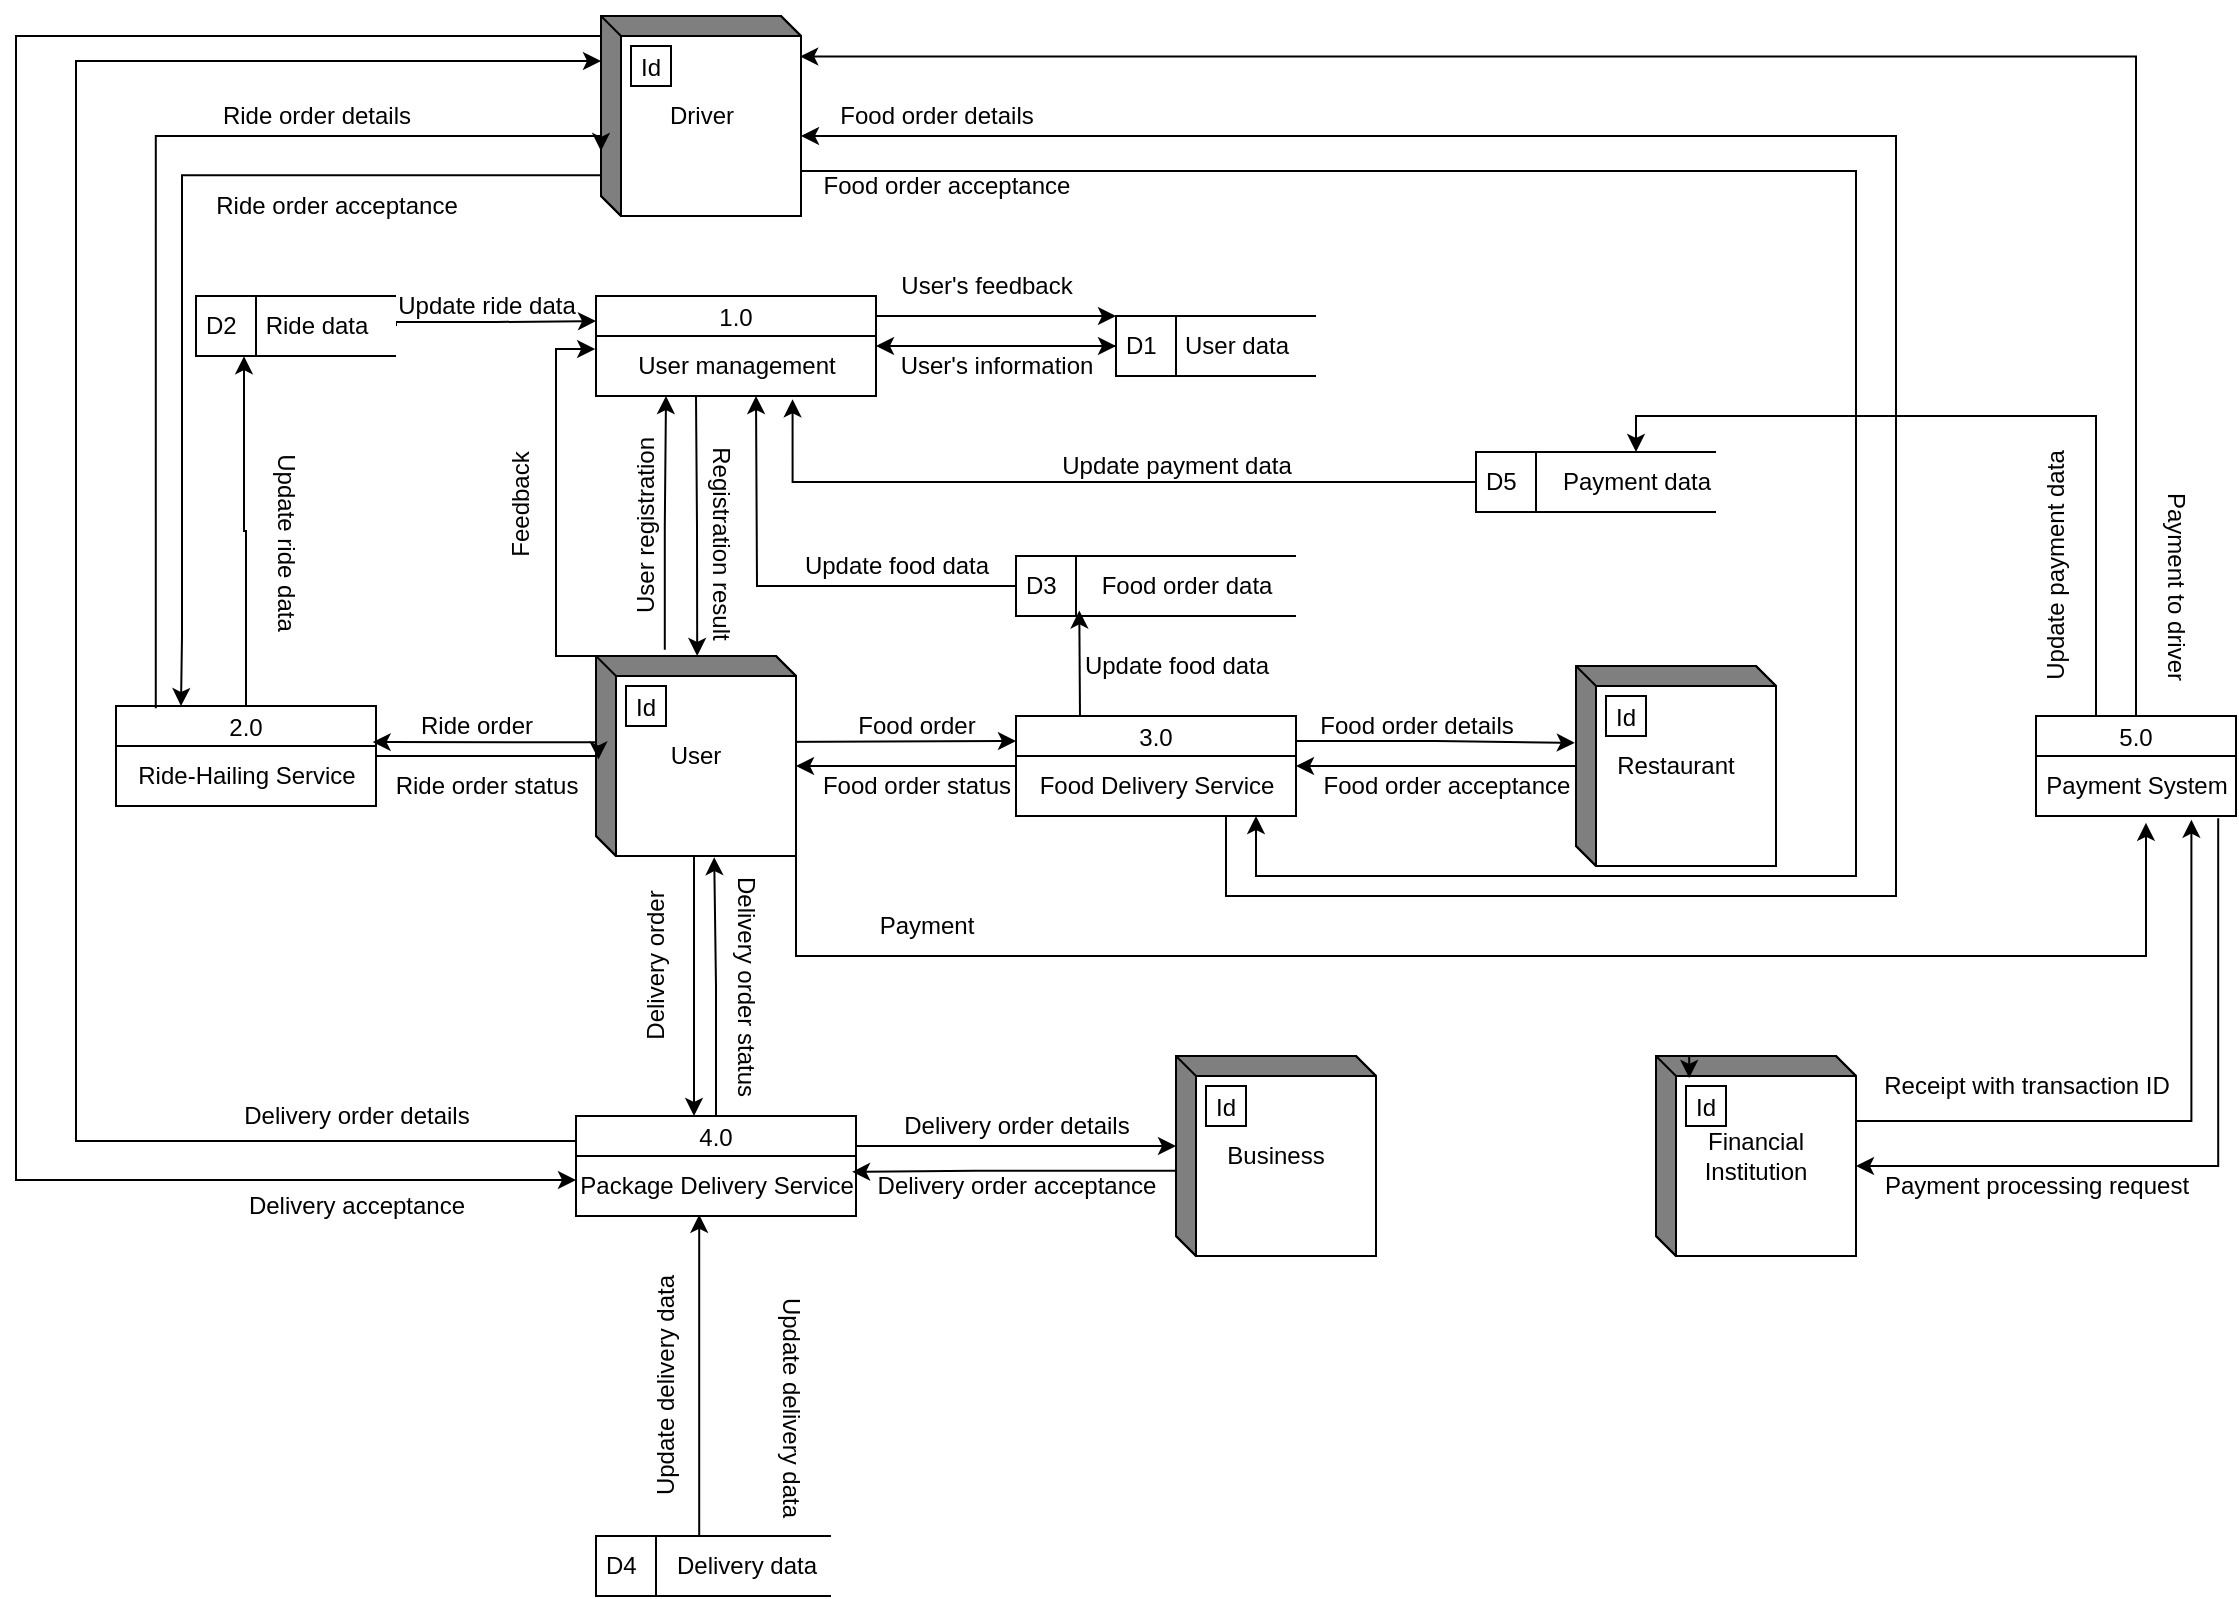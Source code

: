 <mxfile version="24.6.4" type="github">
  <diagram name="第 1 页" id="MHnpthAXy_TI3WhBnuRC">
    <mxGraphModel dx="2279" dy="2020" grid="1" gridSize="10" guides="1" tooltips="1" connect="1" arrows="1" fold="1" page="1" pageScale="1" pageWidth="850" pageHeight="1100" math="0" shadow="0">
      <root>
        <mxCell id="0" />
        <mxCell id="1" parent="0" />
        <mxCell id="ZPhuPFuWfSwlEHbUPXpi-8" value="3.0" style="swimlane;fontStyle=0;childLayout=stackLayout;horizontal=1;startSize=20;fillColor=#ffffff;horizontalStack=0;resizeParent=1;resizeParentMax=0;resizeLast=0;collapsible=0;marginBottom=0;swimlaneFillColor=#ffffff;" vertex="1" parent="1">
          <mxGeometry x="460" y="350" width="140" height="50" as="geometry" />
        </mxCell>
        <mxCell id="ZPhuPFuWfSwlEHbUPXpi-21" value="Food Delivery Service" style="text;html=1;align=center;verticalAlign=middle;resizable=0;points=[];autosize=1;strokeColor=none;fillColor=none;" vertex="1" parent="ZPhuPFuWfSwlEHbUPXpi-8">
          <mxGeometry y="20" width="140" height="30" as="geometry" />
        </mxCell>
        <mxCell id="ZPhuPFuWfSwlEHbUPXpi-14" style="edgeStyle=orthogonalEdgeStyle;rounded=0;orthogonalLoop=1;jettySize=auto;html=1;exitX=1.005;exitY=0.43;exitDx=0;exitDy=0;exitPerimeter=0;entryX=0;entryY=0.25;entryDx=0;entryDy=0;" edge="1" parent="1" source="ZPhuPFuWfSwlEHbUPXpi-10" target="ZPhuPFuWfSwlEHbUPXpi-8">
          <mxGeometry relative="1" as="geometry">
            <Array as="points">
              <mxPoint x="332" y="363" />
            </Array>
          </mxGeometry>
        </mxCell>
        <mxCell id="ZPhuPFuWfSwlEHbUPXpi-10" value="User" style="html=1;dashed=0;whiteSpace=wrap;shape=mxgraph.dfd.externalEntity" vertex="1" parent="1">
          <mxGeometry x="250" y="320" width="100" height="100" as="geometry" />
        </mxCell>
        <mxCell id="ZPhuPFuWfSwlEHbUPXpi-11" value="Id" style="autosize=1;part=1;resizable=0;strokeColor=inherit;fillColor=inherit;gradientColor=inherit;" vertex="1" parent="ZPhuPFuWfSwlEHbUPXpi-10">
          <mxGeometry width="20" height="20" relative="1" as="geometry">
            <mxPoint x="15" y="15" as="offset" />
          </mxGeometry>
        </mxCell>
        <mxCell id="ZPhuPFuWfSwlEHbUPXpi-15" value="Food order" style="text;html=1;align=center;verticalAlign=middle;resizable=0;points=[];autosize=1;strokeColor=none;fillColor=none;" vertex="1" parent="1">
          <mxGeometry x="370" y="340" width="80" height="30" as="geometry" />
        </mxCell>
        <mxCell id="ZPhuPFuWfSwlEHbUPXpi-16" style="edgeStyle=orthogonalEdgeStyle;rounded=0;orthogonalLoop=1;jettySize=auto;html=1;exitX=0;exitY=0.5;exitDx=0;exitDy=0;entryX=0;entryY=0;entryDx=100;entryDy=55;entryPerimeter=0;" edge="1" parent="1" source="ZPhuPFuWfSwlEHbUPXpi-8" target="ZPhuPFuWfSwlEHbUPXpi-10">
          <mxGeometry relative="1" as="geometry" />
        </mxCell>
        <mxCell id="ZPhuPFuWfSwlEHbUPXpi-20" value="Food order status" style="text;html=1;align=center;verticalAlign=middle;resizable=0;points=[];autosize=1;strokeColor=none;fillColor=none;" vertex="1" parent="1">
          <mxGeometry x="350" y="370" width="120" height="30" as="geometry" />
        </mxCell>
        <mxCell id="ZPhuPFuWfSwlEHbUPXpi-23" value="2.0" style="swimlane;fontStyle=0;childLayout=stackLayout;horizontal=1;startSize=20;fillColor=#ffffff;horizontalStack=0;resizeParent=1;resizeParentMax=0;resizeLast=0;collapsible=0;marginBottom=0;swimlaneFillColor=#ffffff;" vertex="1" parent="1">
          <mxGeometry x="10" y="345" width="130" height="50" as="geometry" />
        </mxCell>
        <mxCell id="ZPhuPFuWfSwlEHbUPXpi-24" value="Ride-Hailing Service" style="text;html=1;align=center;verticalAlign=middle;resizable=0;points=[];autosize=1;strokeColor=none;fillColor=none;" vertex="1" parent="ZPhuPFuWfSwlEHbUPXpi-23">
          <mxGeometry y="20" width="130" height="30" as="geometry" />
        </mxCell>
        <mxCell id="ZPhuPFuWfSwlEHbUPXpi-26" style="edgeStyle=orthogonalEdgeStyle;rounded=0;orthogonalLoop=1;jettySize=auto;html=1;exitX=0;exitY=0;exitDx=0;exitDy=45;exitPerimeter=0;entryX=0.987;entryY=-0.065;entryDx=0;entryDy=0;entryPerimeter=0;" edge="1" parent="1" source="ZPhuPFuWfSwlEHbUPXpi-10" target="ZPhuPFuWfSwlEHbUPXpi-24">
          <mxGeometry relative="1" as="geometry">
            <Array as="points">
              <mxPoint x="250" y="363" />
            </Array>
          </mxGeometry>
        </mxCell>
        <mxCell id="ZPhuPFuWfSwlEHbUPXpi-27" value="Ride order" style="text;html=1;align=center;verticalAlign=middle;resizable=0;points=[];autosize=1;strokeColor=none;fillColor=none;" vertex="1" parent="1">
          <mxGeometry x="150" y="340" width="80" height="30" as="geometry" />
        </mxCell>
        <mxCell id="ZPhuPFuWfSwlEHbUPXpi-29" style="edgeStyle=orthogonalEdgeStyle;rounded=0;orthogonalLoop=1;jettySize=auto;html=1;exitX=1;exitY=0.5;exitDx=0;exitDy=0;entryX=0.012;entryY=0.517;entryDx=0;entryDy=0;entryPerimeter=0;" edge="1" parent="1" source="ZPhuPFuWfSwlEHbUPXpi-23" target="ZPhuPFuWfSwlEHbUPXpi-10">
          <mxGeometry relative="1" as="geometry">
            <Array as="points">
              <mxPoint x="251" y="370" />
            </Array>
          </mxGeometry>
        </mxCell>
        <mxCell id="ZPhuPFuWfSwlEHbUPXpi-30" value="Ride order status" style="text;html=1;align=center;verticalAlign=middle;resizable=0;points=[];autosize=1;strokeColor=none;fillColor=none;" vertex="1" parent="1">
          <mxGeometry x="140" y="370" width="110" height="30" as="geometry" />
        </mxCell>
        <mxCell id="ZPhuPFuWfSwlEHbUPXpi-31" value="4.0" style="swimlane;fontStyle=0;childLayout=stackLayout;horizontal=1;startSize=20;fillColor=#ffffff;horizontalStack=0;resizeParent=1;resizeParentMax=0;resizeLast=0;collapsible=0;marginBottom=0;swimlaneFillColor=#ffffff;" vertex="1" parent="1">
          <mxGeometry x="240" y="550" width="140" height="50" as="geometry" />
        </mxCell>
        <mxCell id="ZPhuPFuWfSwlEHbUPXpi-34" value="Package Delivery Service" style="text;html=1;align=center;verticalAlign=middle;resizable=0;points=[];autosize=1;strokeColor=none;fillColor=none;" vertex="1" parent="ZPhuPFuWfSwlEHbUPXpi-31">
          <mxGeometry y="20" width="140" height="30" as="geometry" />
        </mxCell>
        <mxCell id="ZPhuPFuWfSwlEHbUPXpi-33" style="edgeStyle=orthogonalEdgeStyle;rounded=0;orthogonalLoop=1;jettySize=auto;html=1;exitX=0;exitY=0;exitDx=32.5;exitDy=100;exitPerimeter=0;" edge="1" parent="1" target="ZPhuPFuWfSwlEHbUPXpi-31">
          <mxGeometry relative="1" as="geometry">
            <mxPoint x="301.25" y="420" as="sourcePoint" />
            <mxPoint x="299" y="550" as="targetPoint" />
            <Array as="points">
              <mxPoint x="299" y="420" />
            </Array>
          </mxGeometry>
        </mxCell>
        <mxCell id="ZPhuPFuWfSwlEHbUPXpi-35" value="Delivery order" style="text;html=1;align=center;verticalAlign=middle;resizable=0;points=[];autosize=1;strokeColor=none;fillColor=none;rotation=270;" vertex="1" parent="1">
          <mxGeometry x="230" y="460" width="100" height="30" as="geometry" />
        </mxCell>
        <mxCell id="ZPhuPFuWfSwlEHbUPXpi-36" style="edgeStyle=orthogonalEdgeStyle;rounded=0;orthogonalLoop=1;jettySize=auto;html=1;exitX=0.5;exitY=0;exitDx=0;exitDy=0;entryX=0.591;entryY=1.006;entryDx=0;entryDy=0;entryPerimeter=0;" edge="1" parent="1" source="ZPhuPFuWfSwlEHbUPXpi-31" target="ZPhuPFuWfSwlEHbUPXpi-10">
          <mxGeometry relative="1" as="geometry" />
        </mxCell>
        <mxCell id="ZPhuPFuWfSwlEHbUPXpi-37" value="Delivery order status" style="text;html=1;align=center;verticalAlign=middle;resizable=0;points=[];autosize=1;strokeColor=none;fillColor=none;rotation=90;" vertex="1" parent="1">
          <mxGeometry x="260" y="470" width="130" height="30" as="geometry" />
        </mxCell>
        <mxCell id="ZPhuPFuWfSwlEHbUPXpi-38" value="Restaurant" style="html=1;dashed=0;whiteSpace=wrap;shape=mxgraph.dfd.externalEntity" vertex="1" parent="1">
          <mxGeometry x="740" y="325" width="100" height="100" as="geometry" />
        </mxCell>
        <mxCell id="ZPhuPFuWfSwlEHbUPXpi-39" value="Id" style="autosize=1;part=1;resizable=0;strokeColor=inherit;fillColor=inherit;gradientColor=inherit;" vertex="1" parent="ZPhuPFuWfSwlEHbUPXpi-38">
          <mxGeometry width="20" height="20" relative="1" as="geometry">
            <mxPoint x="15" y="15" as="offset" />
          </mxGeometry>
        </mxCell>
        <mxCell id="ZPhuPFuWfSwlEHbUPXpi-40" style="edgeStyle=orthogonalEdgeStyle;rounded=0;orthogonalLoop=1;jettySize=auto;html=1;exitX=1;exitY=0.25;exitDx=0;exitDy=0;entryX=-0.006;entryY=0.384;entryDx=0;entryDy=0;entryPerimeter=0;" edge="1" parent="1" source="ZPhuPFuWfSwlEHbUPXpi-8" target="ZPhuPFuWfSwlEHbUPXpi-38">
          <mxGeometry relative="1" as="geometry" />
        </mxCell>
        <mxCell id="ZPhuPFuWfSwlEHbUPXpi-41" style="edgeStyle=orthogonalEdgeStyle;rounded=0;orthogonalLoop=1;jettySize=auto;html=1;exitX=0;exitY=0;exitDx=0;exitDy=45;exitPerimeter=0;" edge="1" parent="1" source="ZPhuPFuWfSwlEHbUPXpi-38">
          <mxGeometry relative="1" as="geometry">
            <mxPoint x="600" y="375" as="targetPoint" />
            <Array as="points">
              <mxPoint x="710" y="375" />
              <mxPoint x="600" y="375" />
            </Array>
          </mxGeometry>
        </mxCell>
        <mxCell id="ZPhuPFuWfSwlEHbUPXpi-42" value="Food order details" style="text;html=1;align=center;verticalAlign=middle;resizable=0;points=[];autosize=1;strokeColor=none;fillColor=none;" vertex="1" parent="1">
          <mxGeometry x="600" y="340" width="120" height="30" as="geometry" />
        </mxCell>
        <mxCell id="ZPhuPFuWfSwlEHbUPXpi-43" value="Food order acceptance" style="text;html=1;align=center;verticalAlign=middle;resizable=0;points=[];autosize=1;strokeColor=none;fillColor=none;" vertex="1" parent="1">
          <mxGeometry x="600" y="370" width="150" height="30" as="geometry" />
        </mxCell>
        <mxCell id="ZPhuPFuWfSwlEHbUPXpi-48" style="edgeStyle=orthogonalEdgeStyle;rounded=0;orthogonalLoop=1;jettySize=auto;html=1;exitX=0.029;exitY=0.796;exitDx=0;exitDy=0;exitPerimeter=0;entryX=0.25;entryY=0;entryDx=0;entryDy=0;" edge="1" parent="1" source="ZPhuPFuWfSwlEHbUPXpi-44" target="ZPhuPFuWfSwlEHbUPXpi-23">
          <mxGeometry relative="1" as="geometry">
            <mxPoint x="120" y="340" as="targetPoint" />
            <Array as="points">
              <mxPoint x="43" y="80" />
              <mxPoint x="43" y="310" />
            </Array>
          </mxGeometry>
        </mxCell>
        <mxCell id="ZPhuPFuWfSwlEHbUPXpi-118" style="edgeStyle=orthogonalEdgeStyle;rounded=0;orthogonalLoop=1;jettySize=auto;html=1;exitX=0;exitY=0;exitDx=100;exitDy=77.5;exitPerimeter=0;" edge="1" parent="1" source="ZPhuPFuWfSwlEHbUPXpi-44">
          <mxGeometry relative="1" as="geometry">
            <mxPoint x="580" y="400" as="targetPoint" />
            <Array as="points">
              <mxPoint x="880" y="77" />
              <mxPoint x="880" y="430" />
              <mxPoint x="580" y="430" />
            </Array>
          </mxGeometry>
        </mxCell>
        <mxCell id="ZPhuPFuWfSwlEHbUPXpi-44" value="Driver" style="html=1;dashed=0;whiteSpace=wrap;shape=mxgraph.dfd.externalEntity" vertex="1" parent="1">
          <mxGeometry x="252.5" width="100" height="100" as="geometry" />
        </mxCell>
        <mxCell id="ZPhuPFuWfSwlEHbUPXpi-45" value="Id" style="autosize=1;part=1;resizable=0;strokeColor=inherit;fillColor=inherit;gradientColor=inherit;" vertex="1" parent="ZPhuPFuWfSwlEHbUPXpi-44">
          <mxGeometry width="20" height="20" relative="1" as="geometry">
            <mxPoint x="15" y="15" as="offset" />
          </mxGeometry>
        </mxCell>
        <mxCell id="ZPhuPFuWfSwlEHbUPXpi-46" style="edgeStyle=orthogonalEdgeStyle;rounded=0;orthogonalLoop=1;jettySize=auto;html=1;entryX=0;entryY=0;entryDx=0;entryDy=67.5;entryPerimeter=0;exitX=0.153;exitY=0.022;exitDx=0;exitDy=0;exitPerimeter=0;" edge="1" parent="1" source="ZPhuPFuWfSwlEHbUPXpi-23" target="ZPhuPFuWfSwlEHbUPXpi-44">
          <mxGeometry relative="1" as="geometry">
            <mxPoint x="30" y="340" as="sourcePoint" />
            <Array as="points">
              <mxPoint x="30" y="60" />
              <mxPoint x="252" y="60" />
            </Array>
          </mxGeometry>
        </mxCell>
        <mxCell id="ZPhuPFuWfSwlEHbUPXpi-47" value="Ride order details" style="text;html=1;align=center;verticalAlign=middle;resizable=0;points=[];autosize=1;strokeColor=none;fillColor=none;" vertex="1" parent="1">
          <mxGeometry x="50" y="35" width="120" height="30" as="geometry" />
        </mxCell>
        <mxCell id="ZPhuPFuWfSwlEHbUPXpi-49" value="Ride order acceptance" style="text;html=1;align=center;verticalAlign=middle;resizable=0;points=[];autosize=1;strokeColor=none;fillColor=none;" vertex="1" parent="1">
          <mxGeometry x="50" y="80" width="140" height="30" as="geometry" />
        </mxCell>
        <mxCell id="ZPhuPFuWfSwlEHbUPXpi-51" value="Food order acceptance" style="text;html=1;align=center;verticalAlign=middle;resizable=0;points=[];autosize=1;strokeColor=none;fillColor=none;" vertex="1" parent="1">
          <mxGeometry x="350" y="70" width="150" height="30" as="geometry" />
        </mxCell>
        <mxCell id="ZPhuPFuWfSwlEHbUPXpi-53" value="Food order details" style="text;html=1;align=center;verticalAlign=middle;resizable=0;points=[];autosize=1;strokeColor=none;fillColor=none;" vertex="1" parent="1">
          <mxGeometry x="360" y="35" width="120" height="30" as="geometry" />
        </mxCell>
        <mxCell id="ZPhuPFuWfSwlEHbUPXpi-55" style="edgeStyle=orthogonalEdgeStyle;rounded=0;orthogonalLoop=1;jettySize=auto;html=1;exitX=0;exitY=0.25;exitDx=0;exitDy=0;entryX=0;entryY=0;entryDx=0;entryDy=22.5;entryPerimeter=0;" edge="1" parent="1" source="ZPhuPFuWfSwlEHbUPXpi-31" target="ZPhuPFuWfSwlEHbUPXpi-44">
          <mxGeometry relative="1" as="geometry">
            <Array as="points">
              <mxPoint x="-10" y="562" />
              <mxPoint x="-10" y="22" />
            </Array>
          </mxGeometry>
        </mxCell>
        <mxCell id="ZPhuPFuWfSwlEHbUPXpi-56" value="Delivery order details" style="text;html=1;align=center;verticalAlign=middle;resizable=0;points=[];autosize=1;strokeColor=none;fillColor=none;" vertex="1" parent="1">
          <mxGeometry x="60" y="535" width="140" height="30" as="geometry" />
        </mxCell>
        <mxCell id="ZPhuPFuWfSwlEHbUPXpi-57" style="edgeStyle=orthogonalEdgeStyle;rounded=0;orthogonalLoop=1;jettySize=auto;html=1;exitX=0;exitY=0;exitDx=0;exitDy=0;exitPerimeter=0;" edge="1" parent="1" source="ZPhuPFuWfSwlEHbUPXpi-44" target="ZPhuPFuWfSwlEHbUPXpi-34">
          <mxGeometry relative="1" as="geometry">
            <mxPoint x="210" y="10" as="sourcePoint" />
            <Array as="points">
              <mxPoint x="253" y="10" />
              <mxPoint x="-40" y="10" />
              <mxPoint x="-40" y="582" />
            </Array>
          </mxGeometry>
        </mxCell>
        <mxCell id="ZPhuPFuWfSwlEHbUPXpi-58" value="Delivery acceptance" style="text;html=1;align=center;verticalAlign=middle;resizable=0;points=[];autosize=1;strokeColor=none;fillColor=none;" vertex="1" parent="1">
          <mxGeometry x="65" y="580" width="130" height="30" as="geometry" />
        </mxCell>
        <mxCell id="ZPhuPFuWfSwlEHbUPXpi-59" value="Business" style="html=1;dashed=0;whiteSpace=wrap;shape=mxgraph.dfd.externalEntity" vertex="1" parent="1">
          <mxGeometry x="540" y="520" width="100" height="100" as="geometry" />
        </mxCell>
        <mxCell id="ZPhuPFuWfSwlEHbUPXpi-60" value="Id" style="autosize=1;part=1;resizable=0;strokeColor=inherit;fillColor=inherit;gradientColor=inherit;" vertex="1" parent="ZPhuPFuWfSwlEHbUPXpi-59">
          <mxGeometry width="20" height="20" relative="1" as="geometry">
            <mxPoint x="15" y="15" as="offset" />
          </mxGeometry>
        </mxCell>
        <mxCell id="ZPhuPFuWfSwlEHbUPXpi-61" style="edgeStyle=orthogonalEdgeStyle;rounded=0;orthogonalLoop=1;jettySize=auto;html=1;exitX=1;exitY=0.25;exitDx=0;exitDy=0;entryX=0;entryY=0;entryDx=0;entryDy=45;entryPerimeter=0;" edge="1" parent="1" source="ZPhuPFuWfSwlEHbUPXpi-31" target="ZPhuPFuWfSwlEHbUPXpi-59">
          <mxGeometry relative="1" as="geometry">
            <Array as="points">
              <mxPoint x="380" y="565" />
            </Array>
          </mxGeometry>
        </mxCell>
        <mxCell id="ZPhuPFuWfSwlEHbUPXpi-62" value="Delivery order details" style="text;html=1;align=center;verticalAlign=middle;resizable=0;points=[];autosize=1;strokeColor=none;fillColor=none;" vertex="1" parent="1">
          <mxGeometry x="390" y="540" width="140" height="30" as="geometry" />
        </mxCell>
        <mxCell id="ZPhuPFuWfSwlEHbUPXpi-63" style="edgeStyle=orthogonalEdgeStyle;rounded=0;orthogonalLoop=1;jettySize=auto;html=1;exitX=-0.003;exitY=0.574;exitDx=0;exitDy=0;exitPerimeter=0;entryX=0.986;entryY=0.264;entryDx=0;entryDy=0;entryPerimeter=0;" edge="1" parent="1" source="ZPhuPFuWfSwlEHbUPXpi-59" target="ZPhuPFuWfSwlEHbUPXpi-34">
          <mxGeometry relative="1" as="geometry">
            <Array as="points">
              <mxPoint x="440" y="577" />
            </Array>
          </mxGeometry>
        </mxCell>
        <mxCell id="ZPhuPFuWfSwlEHbUPXpi-64" value="Delivery order acceptance" style="text;html=1;align=center;verticalAlign=middle;resizable=0;points=[];autosize=1;strokeColor=none;fillColor=none;" vertex="1" parent="1">
          <mxGeometry x="380" y="570" width="160" height="30" as="geometry" />
        </mxCell>
        <mxCell id="ZPhuPFuWfSwlEHbUPXpi-66" value="D3" style="html=1;dashed=0;whiteSpace=wrap;shape=mxgraph.dfd.dataStoreID;align=left;spacingLeft=3;points=[[0,0],[0.5,0],[1,0],[0,0.5],[1,0.5],[0,1],[0.5,1],[1,1]];" vertex="1" parent="1">
          <mxGeometry x="460" y="270" width="140" height="30" as="geometry" />
        </mxCell>
        <mxCell id="ZPhuPFuWfSwlEHbUPXpi-67" value="Food order data" style="text;html=1;align=center;verticalAlign=middle;resizable=0;points=[];autosize=1;strokeColor=none;fillColor=none;" vertex="1" parent="1">
          <mxGeometry x="490" y="270" width="110" height="30" as="geometry" />
        </mxCell>
        <mxCell id="ZPhuPFuWfSwlEHbUPXpi-69" value="Update food data" style="text;html=1;align=center;verticalAlign=middle;resizable=0;points=[];autosize=1;strokeColor=none;fillColor=none;" vertex="1" parent="1">
          <mxGeometry x="480" y="310" width="120" height="30" as="geometry" />
        </mxCell>
        <mxCell id="ZPhuPFuWfSwlEHbUPXpi-80" style="edgeStyle=orthogonalEdgeStyle;rounded=0;orthogonalLoop=1;jettySize=auto;html=1;exitX=1.008;exitY=0.168;exitDx=0;exitDy=0;entryX=0;entryY=0.5;entryDx=0;entryDy=0;exitPerimeter=0;" edge="1" parent="1" source="ZPhuPFuWfSwlEHbUPXpi-71" target="ZPhuPFuWfSwlEHbUPXpi-79">
          <mxGeometry relative="1" as="geometry">
            <Array as="points" />
          </mxGeometry>
        </mxCell>
        <mxCell id="ZPhuPFuWfSwlEHbUPXpi-84" style="edgeStyle=orthogonalEdgeStyle;rounded=0;orthogonalLoop=1;jettySize=auto;html=1;exitX=1;exitY=0.25;exitDx=0;exitDy=0;entryX=0;entryY=0;entryDx=0;entryDy=0;" edge="1" parent="1" source="ZPhuPFuWfSwlEHbUPXpi-70" target="ZPhuPFuWfSwlEHbUPXpi-79">
          <mxGeometry relative="1" as="geometry">
            <Array as="points">
              <mxPoint x="390" y="150" />
            </Array>
          </mxGeometry>
        </mxCell>
        <mxCell id="ZPhuPFuWfSwlEHbUPXpi-70" value="1.0" style="swimlane;fontStyle=0;childLayout=stackLayout;horizontal=1;startSize=20;fillColor=#ffffff;horizontalStack=0;resizeParent=1;resizeParentMax=0;resizeLast=0;collapsible=0;marginBottom=0;swimlaneFillColor=#ffffff;" vertex="1" parent="1">
          <mxGeometry x="250" y="140" width="140" height="50" as="geometry" />
        </mxCell>
        <mxCell id="ZPhuPFuWfSwlEHbUPXpi-71" value="User management" style="text;html=1;align=center;verticalAlign=middle;resizable=0;points=[];autosize=1;strokeColor=none;fillColor=none;" vertex="1" parent="ZPhuPFuWfSwlEHbUPXpi-70">
          <mxGeometry y="20" width="140" height="30" as="geometry" />
        </mxCell>
        <mxCell id="ZPhuPFuWfSwlEHbUPXpi-72" style="edgeStyle=orthogonalEdgeStyle;rounded=0;orthogonalLoop=1;jettySize=auto;html=1;exitX=0.344;exitY=-0.031;exitDx=0;exitDy=0;exitPerimeter=0;entryX=0.25;entryY=1;entryDx=0;entryDy=0;" edge="1" parent="1" source="ZPhuPFuWfSwlEHbUPXpi-10" target="ZPhuPFuWfSwlEHbUPXpi-70">
          <mxGeometry relative="1" as="geometry">
            <mxPoint x="273" y="190" as="targetPoint" />
          </mxGeometry>
        </mxCell>
        <mxCell id="ZPhuPFuWfSwlEHbUPXpi-73" value="User registration" style="text;html=1;align=center;verticalAlign=middle;resizable=0;points=[];autosize=1;strokeColor=none;fillColor=none;rotation=270;" vertex="1" parent="1">
          <mxGeometry x="220" y="240" width="110" height="30" as="geometry" />
        </mxCell>
        <mxCell id="ZPhuPFuWfSwlEHbUPXpi-74" style="edgeStyle=orthogonalEdgeStyle;rounded=0;orthogonalLoop=1;jettySize=auto;html=1;entryX=0.506;entryY=0;entryDx=0;entryDy=0;entryPerimeter=0;" edge="1" parent="1" target="ZPhuPFuWfSwlEHbUPXpi-10">
          <mxGeometry relative="1" as="geometry">
            <mxPoint x="300" y="190" as="sourcePoint" />
          </mxGeometry>
        </mxCell>
        <mxCell id="ZPhuPFuWfSwlEHbUPXpi-75" value="Registration result" style="text;html=1;align=center;verticalAlign=middle;resizable=0;points=[];autosize=1;strokeColor=none;fillColor=none;rotation=90;" vertex="1" parent="1">
          <mxGeometry x="252.5" y="248" width="120" height="30" as="geometry" />
        </mxCell>
        <mxCell id="ZPhuPFuWfSwlEHbUPXpi-77" style="edgeStyle=orthogonalEdgeStyle;rounded=0;orthogonalLoop=1;jettySize=auto;html=1;exitX=0;exitY=0;exitDx=0;exitDy=0;exitPerimeter=0;entryX=-0.003;entryY=0.217;entryDx=0;entryDy=0;entryPerimeter=0;" edge="1" parent="1" source="ZPhuPFuWfSwlEHbUPXpi-10" target="ZPhuPFuWfSwlEHbUPXpi-71">
          <mxGeometry relative="1" as="geometry">
            <Array as="points">
              <mxPoint x="230" y="320" />
              <mxPoint x="230" y="167" />
            </Array>
          </mxGeometry>
        </mxCell>
        <mxCell id="ZPhuPFuWfSwlEHbUPXpi-78" value="Feedback" style="text;html=1;align=center;verticalAlign=middle;resizable=0;points=[];autosize=1;strokeColor=none;fillColor=none;rotation=270;" vertex="1" parent="1">
          <mxGeometry x="172.5" y="230" width="80" height="30" as="geometry" />
        </mxCell>
        <mxCell id="ZPhuPFuWfSwlEHbUPXpi-79" value="D1" style="html=1;dashed=0;whiteSpace=wrap;shape=mxgraph.dfd.dataStoreID;align=left;spacingLeft=3;points=[[0,0],[0.5,0],[1,0],[0,0.5],[1,0.5],[0,1],[0.5,1],[1,1]];" vertex="1" parent="1">
          <mxGeometry x="510" y="150" width="100" height="30" as="geometry" />
        </mxCell>
        <mxCell id="ZPhuPFuWfSwlEHbUPXpi-81" value="User&#39;s feedback" style="text;html=1;align=center;verticalAlign=middle;resizable=0;points=[];autosize=1;strokeColor=none;fillColor=none;" vertex="1" parent="1">
          <mxGeometry x="390" y="120" width="110" height="30" as="geometry" />
        </mxCell>
        <mxCell id="ZPhuPFuWfSwlEHbUPXpi-82" style="edgeStyle=orthogonalEdgeStyle;rounded=0;orthogonalLoop=1;jettySize=auto;html=1;exitX=0;exitY=0.5;exitDx=0;exitDy=0;" edge="1" parent="1" source="ZPhuPFuWfSwlEHbUPXpi-79">
          <mxGeometry relative="1" as="geometry">
            <mxPoint x="390" y="165" as="targetPoint" />
            <Array as="points">
              <mxPoint x="390" y="165" />
            </Array>
          </mxGeometry>
        </mxCell>
        <mxCell id="ZPhuPFuWfSwlEHbUPXpi-83" value="User&#39;s information" style="text;html=1;align=center;verticalAlign=middle;resizable=0;points=[];autosize=1;strokeColor=none;fillColor=none;" vertex="1" parent="1">
          <mxGeometry x="390" y="160" width="120" height="30" as="geometry" />
        </mxCell>
        <mxCell id="ZPhuPFuWfSwlEHbUPXpi-85" value="User data" style="text;html=1;align=center;verticalAlign=middle;resizable=0;points=[];autosize=1;strokeColor=none;fillColor=none;" vertex="1" parent="1">
          <mxGeometry x="530" y="150" width="80" height="30" as="geometry" />
        </mxCell>
        <mxCell id="ZPhuPFuWfSwlEHbUPXpi-91" style="edgeStyle=orthogonalEdgeStyle;rounded=0;orthogonalLoop=1;jettySize=auto;html=1;entryX=0;entryY=0.25;entryDx=0;entryDy=0;" edge="1" parent="1" target="ZPhuPFuWfSwlEHbUPXpi-70">
          <mxGeometry relative="1" as="geometry">
            <mxPoint x="150" y="155" as="sourcePoint" />
            <Array as="points">
              <mxPoint x="150" y="153" />
              <mxPoint x="200" y="153" />
            </Array>
          </mxGeometry>
        </mxCell>
        <mxCell id="ZPhuPFuWfSwlEHbUPXpi-86" value="D2" style="html=1;dashed=0;whiteSpace=wrap;shape=mxgraph.dfd.dataStoreID;align=left;spacingLeft=3;points=[[0,0],[0.5,0],[1,0],[0,0.5],[1,0.5],[0,1],[0.5,1],[1,1]];" vertex="1" parent="1">
          <mxGeometry x="50" y="140" width="100" height="30" as="geometry" />
        </mxCell>
        <mxCell id="ZPhuPFuWfSwlEHbUPXpi-87" value="Ride data" style="text;html=1;align=center;verticalAlign=middle;resizable=0;points=[];autosize=1;strokeColor=none;fillColor=none;" vertex="1" parent="1">
          <mxGeometry x="75" y="140" width="70" height="30" as="geometry" />
        </mxCell>
        <mxCell id="ZPhuPFuWfSwlEHbUPXpi-88" style="edgeStyle=orthogonalEdgeStyle;rounded=0;orthogonalLoop=1;jettySize=auto;html=1;exitX=0.5;exitY=0;exitDx=0;exitDy=0;entryX=0.24;entryY=1.004;entryDx=0;entryDy=0;entryPerimeter=0;" edge="1" parent="1" source="ZPhuPFuWfSwlEHbUPXpi-23" target="ZPhuPFuWfSwlEHbUPXpi-86">
          <mxGeometry relative="1" as="geometry" />
        </mxCell>
        <mxCell id="ZPhuPFuWfSwlEHbUPXpi-89" value="Update ride data" style="text;html=1;align=center;verticalAlign=middle;resizable=0;points=[];autosize=1;strokeColor=none;fillColor=none;rotation=90;" vertex="1" parent="1">
          <mxGeometry x="40" y="248" width="110" height="30" as="geometry" />
        </mxCell>
        <mxCell id="ZPhuPFuWfSwlEHbUPXpi-92" value="Update ride data" style="text;html=1;align=center;verticalAlign=middle;resizable=0;points=[];autosize=1;strokeColor=none;fillColor=none;" vertex="1" parent="1">
          <mxGeometry x="140" y="130" width="110" height="30" as="geometry" />
        </mxCell>
        <mxCell id="ZPhuPFuWfSwlEHbUPXpi-94" value="Update food data" style="text;html=1;align=center;verticalAlign=middle;resizable=0;points=[];autosize=1;strokeColor=none;fillColor=none;" vertex="1" parent="1">
          <mxGeometry x="340" y="260" width="120" height="30" as="geometry" />
        </mxCell>
        <mxCell id="ZPhuPFuWfSwlEHbUPXpi-95" style="edgeStyle=orthogonalEdgeStyle;rounded=0;orthogonalLoop=1;jettySize=auto;html=1;entryX=0.015;entryY=0.908;entryDx=0;entryDy=0;entryPerimeter=0;" edge="1" parent="1" target="ZPhuPFuWfSwlEHbUPXpi-67">
          <mxGeometry relative="1" as="geometry">
            <mxPoint x="492" y="350" as="sourcePoint" />
            <Array as="points">
              <mxPoint x="492" y="350" />
              <mxPoint x="492" y="325" />
            </Array>
          </mxGeometry>
        </mxCell>
        <mxCell id="ZPhuPFuWfSwlEHbUPXpi-96" style="edgeStyle=orthogonalEdgeStyle;rounded=0;orthogonalLoop=1;jettySize=auto;html=1;exitX=0;exitY=0.5;exitDx=0;exitDy=0;" edge="1" parent="1" source="ZPhuPFuWfSwlEHbUPXpi-66">
          <mxGeometry relative="1" as="geometry">
            <mxPoint x="330" y="190" as="targetPoint" />
          </mxGeometry>
        </mxCell>
        <mxCell id="ZPhuPFuWfSwlEHbUPXpi-99" style="edgeStyle=orthogonalEdgeStyle;rounded=0;orthogonalLoop=1;jettySize=auto;html=1;entryX=0.44;entryY=0.98;entryDx=0;entryDy=0;entryPerimeter=0;" edge="1" parent="1" source="ZPhuPFuWfSwlEHbUPXpi-102" target="ZPhuPFuWfSwlEHbUPXpi-34">
          <mxGeometry relative="1" as="geometry">
            <mxPoint x="301" y="749" as="sourcePoint" />
            <Array as="points">
              <mxPoint x="302" y="680" />
            </Array>
          </mxGeometry>
        </mxCell>
        <mxCell id="ZPhuPFuWfSwlEHbUPXpi-98" value="D4" style="html=1;dashed=0;whiteSpace=wrap;shape=mxgraph.dfd.dataStoreID;align=left;spacingLeft=3;points=[[0,0],[0.5,0],[1,0],[0,0.5],[1,0.5],[0,1],[0.5,1],[1,1]];" vertex="1" parent="1">
          <mxGeometry x="250" y="760" width="117.5" height="30" as="geometry" />
        </mxCell>
        <mxCell id="ZPhuPFuWfSwlEHbUPXpi-100" value="Update delivery data" style="text;html=1;align=center;verticalAlign=middle;resizable=0;points=[];autosize=1;strokeColor=none;fillColor=none;rotation=270;" vertex="1" parent="1">
          <mxGeometry x="220" y="670" width="130" height="30" as="geometry" />
        </mxCell>
        <mxCell id="ZPhuPFuWfSwlEHbUPXpi-102" value="Delivery data" style="text;html=1;align=center;verticalAlign=middle;resizable=0;points=[];autosize=1;strokeColor=none;fillColor=none;" vertex="1" parent="1">
          <mxGeometry x="280" y="760" width="90" height="30" as="geometry" />
        </mxCell>
        <mxCell id="ZPhuPFuWfSwlEHbUPXpi-105" value="Update delivery data" style="text;html=1;align=center;verticalAlign=middle;resizable=0;points=[];autosize=1;strokeColor=none;fillColor=none;rotation=90;" vertex="1" parent="1">
          <mxGeometry x="282.5" y="680" width="130" height="30" as="geometry" />
        </mxCell>
        <mxCell id="ZPhuPFuWfSwlEHbUPXpi-106" value="5.0" style="swimlane;fontStyle=0;childLayout=stackLayout;horizontal=1;startSize=20;fillColor=#ffffff;horizontalStack=0;resizeParent=1;resizeParentMax=0;resizeLast=0;collapsible=0;marginBottom=0;swimlaneFillColor=#ffffff;" vertex="1" parent="1">
          <mxGeometry x="970" y="350" width="100" height="50" as="geometry" />
        </mxCell>
        <mxCell id="ZPhuPFuWfSwlEHbUPXpi-111" value="Payment System" style="text;html=1;align=center;verticalAlign=middle;resizable=0;points=[];autosize=1;strokeColor=none;fillColor=none;" vertex="1" parent="ZPhuPFuWfSwlEHbUPXpi-106">
          <mxGeometry y="20" width="100" height="30" as="geometry" />
        </mxCell>
        <mxCell id="ZPhuPFuWfSwlEHbUPXpi-110" style="edgeStyle=orthogonalEdgeStyle;rounded=0;orthogonalLoop=1;jettySize=auto;html=1;exitX=0.5;exitY=0;exitDx=0;exitDy=0;entryX=0.996;entryY=0.202;entryDx=0;entryDy=0;entryPerimeter=0;" edge="1" parent="1" source="ZPhuPFuWfSwlEHbUPXpi-106" target="ZPhuPFuWfSwlEHbUPXpi-44">
          <mxGeometry relative="1" as="geometry" />
        </mxCell>
        <mxCell id="ZPhuPFuWfSwlEHbUPXpi-112" value="Payment to driver" style="text;html=1;align=center;verticalAlign=middle;resizable=0;points=[];autosize=1;strokeColor=none;fillColor=none;rotation=90;" vertex="1" parent="1">
          <mxGeometry x="980" y="270" width="120" height="30" as="geometry" />
        </mxCell>
        <mxCell id="ZPhuPFuWfSwlEHbUPXpi-116" style="edgeStyle=orthogonalEdgeStyle;rounded=0;orthogonalLoop=1;jettySize=auto;html=1;exitX=1;exitY=1;exitDx=0;exitDy=0;exitPerimeter=0;entryX=0.55;entryY=1.114;entryDx=0;entryDy=0;entryPerimeter=0;" edge="1" parent="1" source="ZPhuPFuWfSwlEHbUPXpi-10" target="ZPhuPFuWfSwlEHbUPXpi-111">
          <mxGeometry relative="1" as="geometry">
            <Array as="points">
              <mxPoint x="350" y="470" />
              <mxPoint x="1025" y="470" />
            </Array>
          </mxGeometry>
        </mxCell>
        <mxCell id="ZPhuPFuWfSwlEHbUPXpi-117" style="edgeStyle=orthogonalEdgeStyle;rounded=0;orthogonalLoop=1;jettySize=auto;html=1;exitX=0.75;exitY=1;exitDx=0;exitDy=0;" edge="1" parent="1" source="ZPhuPFuWfSwlEHbUPXpi-8" target="ZPhuPFuWfSwlEHbUPXpi-44">
          <mxGeometry relative="1" as="geometry">
            <mxPoint x="370" y="55" as="targetPoint" />
            <Array as="points">
              <mxPoint x="565" y="440" />
              <mxPoint x="900" y="440" />
              <mxPoint x="900" y="60" />
            </Array>
          </mxGeometry>
        </mxCell>
        <mxCell id="ZPhuPFuWfSwlEHbUPXpi-121" value="D5" style="html=1;dashed=0;whiteSpace=wrap;shape=mxgraph.dfd.dataStoreID;align=left;spacingLeft=3;points=[[0,0],[0.5,0],[1,0],[0,0.5],[1,0.5],[0,1],[0.5,1],[1,1]];" vertex="1" parent="1">
          <mxGeometry x="690" y="218" width="120" height="30" as="geometry" />
        </mxCell>
        <mxCell id="ZPhuPFuWfSwlEHbUPXpi-122" value="Payment data" style="text;html=1;align=center;verticalAlign=middle;resizable=0;points=[];autosize=1;strokeColor=none;fillColor=none;" vertex="1" parent="1">
          <mxGeometry x="720" y="218" width="100" height="30" as="geometry" />
        </mxCell>
        <mxCell id="ZPhuPFuWfSwlEHbUPXpi-123" style="edgeStyle=orthogonalEdgeStyle;rounded=0;orthogonalLoop=1;jettySize=auto;html=1;" edge="1" parent="1" target="ZPhuPFuWfSwlEHbUPXpi-122">
          <mxGeometry relative="1" as="geometry">
            <mxPoint x="1000" y="350" as="sourcePoint" />
            <Array as="points">
              <mxPoint x="1000" y="200" />
              <mxPoint x="770" y="200" />
            </Array>
          </mxGeometry>
        </mxCell>
        <mxCell id="ZPhuPFuWfSwlEHbUPXpi-124" style="edgeStyle=orthogonalEdgeStyle;rounded=0;orthogonalLoop=1;jettySize=auto;html=1;entryX=0.702;entryY=1.055;entryDx=0;entryDy=0;entryPerimeter=0;" edge="1" parent="1" source="ZPhuPFuWfSwlEHbUPXpi-121" target="ZPhuPFuWfSwlEHbUPXpi-71">
          <mxGeometry relative="1" as="geometry" />
        </mxCell>
        <mxCell id="ZPhuPFuWfSwlEHbUPXpi-126" value="Update payment data" style="text;html=1;align=center;verticalAlign=middle;resizable=0;points=[];autosize=1;strokeColor=none;fillColor=none;" vertex="1" parent="1">
          <mxGeometry x="470" y="210" width="140" height="30" as="geometry" />
        </mxCell>
        <mxCell id="ZPhuPFuWfSwlEHbUPXpi-127" value="Update payment data" style="text;html=1;align=center;verticalAlign=middle;resizable=0;points=[];autosize=1;strokeColor=none;fillColor=none;rotation=270;" vertex="1" parent="1">
          <mxGeometry x="910" y="260" width="140" height="30" as="geometry" />
        </mxCell>
        <mxCell id="ZPhuPFuWfSwlEHbUPXpi-132" style="edgeStyle=orthogonalEdgeStyle;rounded=0;orthogonalLoop=1;jettySize=auto;html=1;exitX=0;exitY=0;exitDx=100;exitDy=32.5;exitPerimeter=0;entryX=0.777;entryY=1.062;entryDx=0;entryDy=0;entryPerimeter=0;" edge="1" parent="1" source="ZPhuPFuWfSwlEHbUPXpi-128" target="ZPhuPFuWfSwlEHbUPXpi-111">
          <mxGeometry relative="1" as="geometry">
            <mxPoint x="1050" y="410" as="targetPoint" />
          </mxGeometry>
        </mxCell>
        <mxCell id="ZPhuPFuWfSwlEHbUPXpi-128" value="Financial Institution" style="html=1;dashed=0;whiteSpace=wrap;shape=mxgraph.dfd.externalEntity" vertex="1" parent="1">
          <mxGeometry x="780" y="520" width="100" height="100" as="geometry" />
        </mxCell>
        <mxCell id="ZPhuPFuWfSwlEHbUPXpi-129" value="Id" style="autosize=1;part=1;resizable=0;strokeColor=inherit;fillColor=inherit;gradientColor=inherit;" vertex="1" parent="ZPhuPFuWfSwlEHbUPXpi-128">
          <mxGeometry width="20" height="20" relative="1" as="geometry">
            <mxPoint x="15" y="15" as="offset" />
          </mxGeometry>
        </mxCell>
        <mxCell id="ZPhuPFuWfSwlEHbUPXpi-130" value="Payment" style="text;html=1;align=center;verticalAlign=middle;resizable=0;points=[];autosize=1;strokeColor=none;fillColor=none;" vertex="1" parent="1">
          <mxGeometry x="380" y="440" width="70" height="30" as="geometry" />
        </mxCell>
        <mxCell id="ZPhuPFuWfSwlEHbUPXpi-131" style="edgeStyle=orthogonalEdgeStyle;rounded=0;orthogonalLoop=1;jettySize=auto;html=1;exitX=0;exitY=0;exitDx=22.5;exitDy=0;exitPerimeter=0;entryX=0.166;entryY=0.11;entryDx=0;entryDy=0;entryPerimeter=0;" edge="1" parent="1" source="ZPhuPFuWfSwlEHbUPXpi-128" target="ZPhuPFuWfSwlEHbUPXpi-128">
          <mxGeometry relative="1" as="geometry" />
        </mxCell>
        <mxCell id="ZPhuPFuWfSwlEHbUPXpi-133" style="edgeStyle=orthogonalEdgeStyle;rounded=0;orthogonalLoop=1;jettySize=auto;html=1;exitX=0.911;exitY=1.036;exitDx=0;exitDy=0;entryX=0;entryY=0;entryDx=100;entryDy=55;entryPerimeter=0;exitPerimeter=0;" edge="1" parent="1" source="ZPhuPFuWfSwlEHbUPXpi-111" target="ZPhuPFuWfSwlEHbUPXpi-128">
          <mxGeometry relative="1" as="geometry">
            <Array as="points">
              <mxPoint x="1061" y="401" />
              <mxPoint x="1061" y="575" />
            </Array>
          </mxGeometry>
        </mxCell>
        <mxCell id="ZPhuPFuWfSwlEHbUPXpi-134" value="Payment processing request" style="text;html=1;align=center;verticalAlign=middle;resizable=0;points=[];autosize=1;strokeColor=none;fillColor=none;" vertex="1" parent="1">
          <mxGeometry x="880" y="570" width="180" height="30" as="geometry" />
        </mxCell>
        <mxCell id="ZPhuPFuWfSwlEHbUPXpi-135" value="Receipt with transaction ID" style="text;html=1;align=center;verticalAlign=middle;resizable=0;points=[];autosize=1;strokeColor=none;fillColor=none;" vertex="1" parent="1">
          <mxGeometry x="880" y="520" width="170" height="30" as="geometry" />
        </mxCell>
      </root>
    </mxGraphModel>
  </diagram>
</mxfile>
